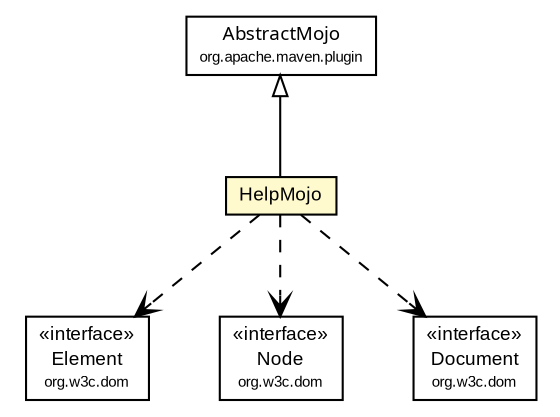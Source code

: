 #!/usr/local/bin/dot
#
# Class diagram 
# Generated by UmlGraph version 4.6 (http://www.spinellis.gr/sw/umlgraph)
#

digraph G {
	edge [fontname="arial",fontsize=10,labelfontname="arial",labelfontsize=10];
	node [fontname="arial",fontsize=10,shape=plaintext];
	// com.google.code.play.HelpMojo
	c808 [label=<<table border="0" cellborder="1" cellspacing="0" cellpadding="2" port="p" bgcolor="lemonChiffon" href="./HelpMojo.html">
		<tr><td><table border="0" cellspacing="0" cellpadding="1">
			<tr><td> HelpMojo </td></tr>
		</table></td></tr>
		</table>>, fontname="arial", fontcolor="black", fontsize=9.0];
	//com.google.code.play.HelpMojo extends org.apache.maven.plugin.AbstractMojo
	c821:p -> c808:p [dir=back,arrowtail=empty];
	// com.google.code.play.HelpMojo DEPEND org.w3c.dom.Element
	c808:p -> c822:p [taillabel="", label="", headlabel="", fontname="arial", fontcolor="black", fontsize=10.0, color="black", arrowhead=open, style=dashed];
	// com.google.code.play.HelpMojo DEPEND org.w3c.dom.Node
	c808:p -> c823:p [taillabel="", label="", headlabel="", fontname="arial", fontcolor="black", fontsize=10.0, color="black", arrowhead=open, style=dashed];
	// com.google.code.play.HelpMojo DEPEND org.w3c.dom.Document
	c808:p -> c824:p [taillabel="", label="", headlabel="", fontname="arial", fontcolor="black", fontsize=10.0, color="black", arrowhead=open, style=dashed];
	// org.apache.maven.plugin.AbstractMojo
	c821 [label=<<table border="0" cellborder="1" cellspacing="0" cellpadding="2" port="p" href="http://maven.apache.org/ref/2.2.1/maven-plugin-api/apidocs/org/apache/maven/plugin/AbstractMojo.html">
		<tr><td><table border="0" cellspacing="0" cellpadding="1">
			<tr><td><font face="ariali"> AbstractMojo </font></td></tr>
			<tr><td><font point-size="7.0"> org.apache.maven.plugin </font></td></tr>
		</table></td></tr>
		</table>>, fontname="arial", fontcolor="black", fontsize=9.0];
	// org.w3c.dom.Element
	c822 [label=<<table border="0" cellborder="1" cellspacing="0" cellpadding="2" port="p" href="http://download.oracle.com/javase/5/docs/api/org/w3c/dom/Element.html">
		<tr><td><table border="0" cellspacing="0" cellpadding="1">
			<tr><td> &laquo;interface&raquo; </td></tr>
			<tr><td> Element </td></tr>
			<tr><td><font point-size="7.0"> org.w3c.dom </font></td></tr>
		</table></td></tr>
		</table>>, fontname="arial", fontcolor="black", fontsize=9.0];
	// org.w3c.dom.Node
	c823 [label=<<table border="0" cellborder="1" cellspacing="0" cellpadding="2" port="p" href="http://download.oracle.com/javase/5/docs/api/org/w3c/dom/Node.html">
		<tr><td><table border="0" cellspacing="0" cellpadding="1">
			<tr><td> &laquo;interface&raquo; </td></tr>
			<tr><td> Node </td></tr>
			<tr><td><font point-size="7.0"> org.w3c.dom </font></td></tr>
		</table></td></tr>
		</table>>, fontname="arial", fontcolor="black", fontsize=9.0];
	// org.w3c.dom.Document
	c824 [label=<<table border="0" cellborder="1" cellspacing="0" cellpadding="2" port="p" href="http://download.oracle.com/javase/5/docs/api/org/w3c/dom/Document.html">
		<tr><td><table border="0" cellspacing="0" cellpadding="1">
			<tr><td> &laquo;interface&raquo; </td></tr>
			<tr><td> Document </td></tr>
			<tr><td><font point-size="7.0"> org.w3c.dom </font></td></tr>
		</table></td></tr>
		</table>>, fontname="arial", fontcolor="black", fontsize=9.0];
}

